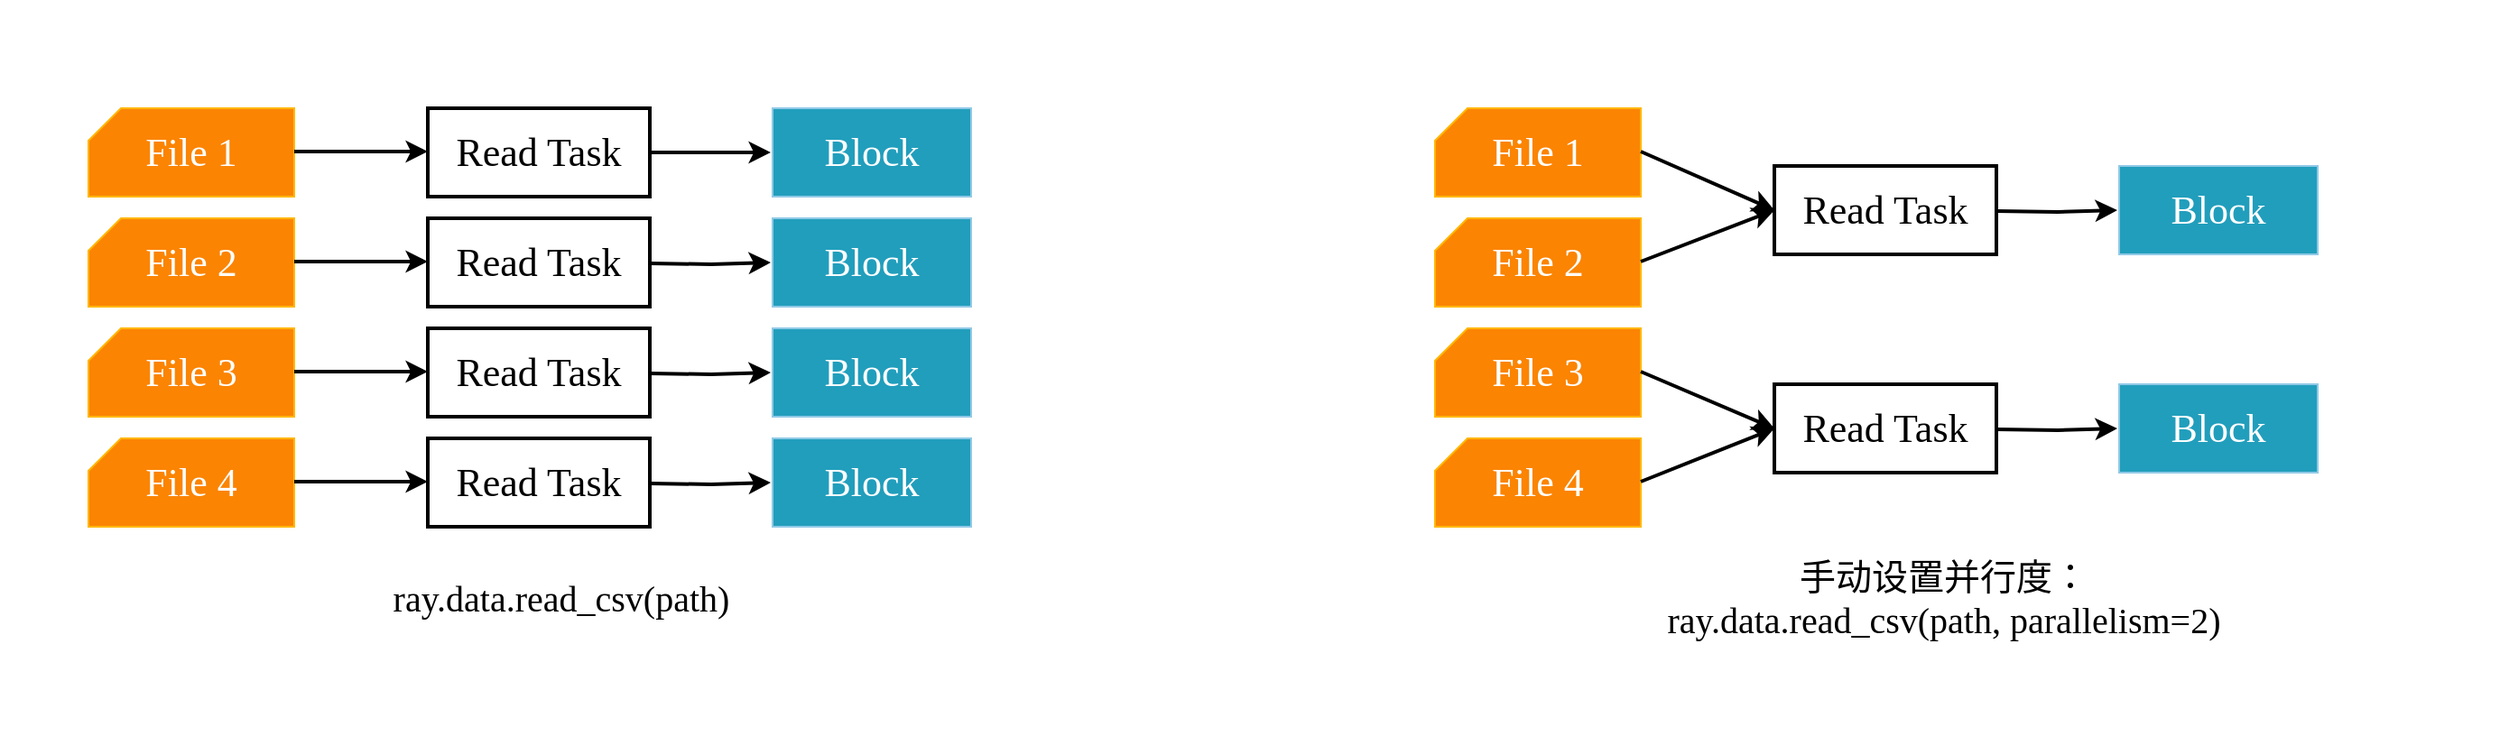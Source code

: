 <mxfile version="22.1.18" type="device">
  <diagram name="第 1 页" id="RiyzWxT4RloGqWYnUwmC">
    <mxGraphModel dx="852" dy="553" grid="0" gridSize="10" guides="1" tooltips="1" connect="1" arrows="1" fold="1" page="1" pageScale="1" pageWidth="1654" pageHeight="2336" math="0" shadow="0">
      <root>
        <mxCell id="0" />
        <mxCell id="1" parent="0" />
        <mxCell id="L-c4Mu9GiuPDpKp_LTlZ-1" value="" style="rounded=0;whiteSpace=wrap;html=1;strokeColor=none;fillColor=none;" parent="1" vertex="1">
          <mxGeometry x="125" y="395" width="1384" height="407" as="geometry" />
        </mxCell>
        <mxCell id="P8Mqd3i1ZP-7e1r_wHSP-1" value="&lt;font color=&quot;#ffffff&quot; style=&quot;font-size: 22px;&quot; face=&quot;Times New Roman&quot;&gt;File 1&lt;/font&gt;" style="shape=card;whiteSpace=wrap;html=1;size=18;fillColor=#FB8402;strokeColor=#FFB703;fontSize=22;" parent="1" vertex="1">
          <mxGeometry x="174" y="455" width="114" height="49" as="geometry" />
        </mxCell>
        <mxCell id="P8Mqd3i1ZP-7e1r_wHSP-2" value="&lt;font color=&quot;#ffffff&quot; style=&quot;font-size: 22px;&quot; face=&quot;Times New Roman&quot;&gt;File 2&lt;/font&gt;" style="shape=card;whiteSpace=wrap;html=1;size=18;fillColor=#FB8402;strokeColor=#FFB703;fontSize=22;" parent="1" vertex="1">
          <mxGeometry x="174" y="516" width="114" height="49" as="geometry" />
        </mxCell>
        <mxCell id="P8Mqd3i1ZP-7e1r_wHSP-3" value="&lt;font color=&quot;#ffffff&quot; style=&quot;font-size: 22px;&quot; face=&quot;Times New Roman&quot;&gt;File 3&lt;/font&gt;" style="shape=card;whiteSpace=wrap;html=1;size=18;fillColor=#FB8402;strokeColor=#FFB703;fontSize=22;" parent="1" vertex="1">
          <mxGeometry x="174" y="577" width="114" height="49" as="geometry" />
        </mxCell>
        <mxCell id="P8Mqd3i1ZP-7e1r_wHSP-4" value="&lt;font color=&quot;#ffffff&quot; style=&quot;font-size: 22px;&quot; face=&quot;Times New Roman&quot;&gt;File 4&lt;/font&gt;" style="shape=card;whiteSpace=wrap;html=1;size=18;fillColor=#FB8402;strokeColor=#FFB703;fontSize=22;" parent="1" vertex="1">
          <mxGeometry x="174" y="638" width="114" height="49" as="geometry" />
        </mxCell>
        <mxCell id="P8Mqd3i1ZP-7e1r_wHSP-5" value="" style="endArrow=classic;html=1;rounded=0;strokeWidth=2;fontSize=22;" parent="1" edge="1">
          <mxGeometry width="50" height="50" relative="1" as="geometry">
            <mxPoint x="288" y="479" as="sourcePoint" />
            <mxPoint x="362" y="479" as="targetPoint" />
          </mxGeometry>
        </mxCell>
        <mxCell id="P8Mqd3i1ZP-7e1r_wHSP-6" value="" style="endArrow=classic;html=1;rounded=0;strokeWidth=2;fontSize=22;" parent="1" edge="1">
          <mxGeometry width="50" height="50" relative="1" as="geometry">
            <mxPoint x="288" y="540" as="sourcePoint" />
            <mxPoint x="362" y="540" as="targetPoint" />
          </mxGeometry>
        </mxCell>
        <mxCell id="P8Mqd3i1ZP-7e1r_wHSP-7" value="" style="endArrow=classic;html=1;rounded=0;strokeWidth=2;fontSize=22;" parent="1" edge="1">
          <mxGeometry width="50" height="50" relative="1" as="geometry">
            <mxPoint x="288" y="601" as="sourcePoint" />
            <mxPoint x="362" y="601" as="targetPoint" />
          </mxGeometry>
        </mxCell>
        <mxCell id="P8Mqd3i1ZP-7e1r_wHSP-8" value="" style="endArrow=classic;html=1;rounded=0;strokeWidth=2;fontSize=22;" parent="1" edge="1">
          <mxGeometry width="50" height="50" relative="1" as="geometry">
            <mxPoint x="288" y="662" as="sourcePoint" />
            <mxPoint x="362" y="662" as="targetPoint" />
          </mxGeometry>
        </mxCell>
        <mxCell id="P8Mqd3i1ZP-7e1r_wHSP-17" style="edgeStyle=orthogonalEdgeStyle;rounded=0;orthogonalLoop=1;jettySize=auto;html=1;strokeWidth=2;fontSize=22;" parent="1" source="P8Mqd3i1ZP-7e1r_wHSP-9" edge="1">
          <mxGeometry relative="1" as="geometry">
            <mxPoint x="552" y="479.5" as="targetPoint" />
          </mxGeometry>
        </mxCell>
        <mxCell id="P8Mqd3i1ZP-7e1r_wHSP-9" value="&lt;font style=&quot;font-size: 22px;&quot; face=&quot;Times New Roman&quot;&gt;Read Task&lt;/font&gt;" style="rounded=0;whiteSpace=wrap;html=1;strokeWidth=2;fontSize=22;" parent="1" vertex="1">
          <mxGeometry x="362" y="455" width="123" height="49" as="geometry" />
        </mxCell>
        <mxCell id="P8Mqd3i1ZP-7e1r_wHSP-13" value="&lt;font style=&quot;font-size: 22px;&quot; face=&quot;Times New Roman&quot;&gt;Read Task&lt;/font&gt;" style="rounded=0;whiteSpace=wrap;html=1;strokeWidth=2;fontSize=22;" parent="1" vertex="1">
          <mxGeometry x="362" y="516" width="123" height="49" as="geometry" />
        </mxCell>
        <mxCell id="P8Mqd3i1ZP-7e1r_wHSP-14" value="&lt;font style=&quot;font-size: 22px;&quot; face=&quot;Times New Roman&quot;&gt;Read Task&lt;/font&gt;" style="rounded=0;whiteSpace=wrap;html=1;strokeWidth=2;fontSize=22;" parent="1" vertex="1">
          <mxGeometry x="362" y="577" width="123" height="49" as="geometry" />
        </mxCell>
        <mxCell id="P8Mqd3i1ZP-7e1r_wHSP-15" value="&lt;font style=&quot;font-size: 22px;&quot; face=&quot;Times New Roman&quot;&gt;Read Task&lt;/font&gt;" style="rounded=0;whiteSpace=wrap;html=1;strokeWidth=2;fontSize=22;" parent="1" vertex="1">
          <mxGeometry x="362" y="638" width="123" height="49" as="geometry" />
        </mxCell>
        <mxCell id="P8Mqd3i1ZP-7e1r_wHSP-16" value="&lt;font style=&quot;font-size: 22px;&quot; face=&quot;Times New Roman&quot; color=&quot;#ffffff&quot;&gt;Block&lt;/font&gt;" style="rounded=0;whiteSpace=wrap;html=1;fillColor=#219EBC;strokeColor=#90C9E6;fontSize=22;" parent="1" vertex="1">
          <mxGeometry x="553" y="455" width="110" height="49" as="geometry" />
        </mxCell>
        <mxCell id="P8Mqd3i1ZP-7e1r_wHSP-18" style="edgeStyle=orthogonalEdgeStyle;rounded=0;orthogonalLoop=1;jettySize=auto;html=1;strokeWidth=2;fontSize=22;" parent="1" edge="1">
          <mxGeometry relative="1" as="geometry">
            <mxPoint x="552" y="540.5" as="targetPoint" />
            <mxPoint x="485" y="541" as="sourcePoint" />
          </mxGeometry>
        </mxCell>
        <mxCell id="P8Mqd3i1ZP-7e1r_wHSP-19" value="&lt;font style=&quot;font-size: 22px;&quot; face=&quot;Times New Roman&quot; color=&quot;#ffffff&quot;&gt;Block&lt;/font&gt;" style="rounded=0;whiteSpace=wrap;html=1;fillColor=#219EBC;strokeColor=#90C9E6;fontSize=22;" parent="1" vertex="1">
          <mxGeometry x="553" y="516" width="110" height="49" as="geometry" />
        </mxCell>
        <mxCell id="P8Mqd3i1ZP-7e1r_wHSP-20" style="edgeStyle=orthogonalEdgeStyle;rounded=0;orthogonalLoop=1;jettySize=auto;html=1;strokeWidth=2;fontSize=22;" parent="1" edge="1">
          <mxGeometry relative="1" as="geometry">
            <mxPoint x="552" y="601.5" as="targetPoint" />
            <mxPoint x="485" y="602" as="sourcePoint" />
          </mxGeometry>
        </mxCell>
        <mxCell id="P8Mqd3i1ZP-7e1r_wHSP-21" value="&lt;font style=&quot;font-size: 22px;&quot; face=&quot;Times New Roman&quot; color=&quot;#ffffff&quot;&gt;Block&lt;/font&gt;" style="rounded=0;whiteSpace=wrap;html=1;fillColor=#219EBC;strokeColor=#90C9E6;fontSize=22;" parent="1" vertex="1">
          <mxGeometry x="553" y="577" width="110" height="49" as="geometry" />
        </mxCell>
        <mxCell id="P8Mqd3i1ZP-7e1r_wHSP-22" style="edgeStyle=orthogonalEdgeStyle;rounded=0;orthogonalLoop=1;jettySize=auto;html=1;strokeWidth=2;fontSize=22;" parent="1" edge="1">
          <mxGeometry relative="1" as="geometry">
            <mxPoint x="552" y="662.5" as="targetPoint" />
            <mxPoint x="485" y="663" as="sourcePoint" />
          </mxGeometry>
        </mxCell>
        <mxCell id="P8Mqd3i1ZP-7e1r_wHSP-23" value="&lt;font style=&quot;font-size: 22px;&quot; face=&quot;Times New Roman&quot; color=&quot;#ffffff&quot;&gt;Block&lt;/font&gt;" style="rounded=0;whiteSpace=wrap;html=1;fillColor=#219EBC;strokeColor=#90C9E6;fontSize=22;" parent="1" vertex="1">
          <mxGeometry x="553" y="638" width="110" height="49" as="geometry" />
        </mxCell>
        <mxCell id="P8Mqd3i1ZP-7e1r_wHSP-24" value="&lt;font color=&quot;#ffffff&quot; style=&quot;font-size: 22px;&quot; face=&quot;Times New Roman&quot;&gt;File 1&lt;/font&gt;" style="shape=card;whiteSpace=wrap;html=1;size=18;fillColor=#FB8402;strokeColor=#FFB703;fontSize=22;" parent="1" vertex="1">
          <mxGeometry x="920" y="455" width="114" height="49" as="geometry" />
        </mxCell>
        <mxCell id="P8Mqd3i1ZP-7e1r_wHSP-25" value="&lt;font color=&quot;#ffffff&quot; style=&quot;font-size: 22px;&quot; face=&quot;Times New Roman&quot;&gt;File 2&lt;/font&gt;" style="shape=card;whiteSpace=wrap;html=1;size=18;fillColor=#FB8402;strokeColor=#FFB703;fontSize=22;" parent="1" vertex="1">
          <mxGeometry x="920" y="516" width="114" height="49" as="geometry" />
        </mxCell>
        <mxCell id="P8Mqd3i1ZP-7e1r_wHSP-26" value="&lt;font color=&quot;#ffffff&quot; style=&quot;font-size: 22px;&quot; face=&quot;Times New Roman&quot;&gt;File 3&lt;/font&gt;" style="shape=card;whiteSpace=wrap;html=1;size=18;fillColor=#FB8402;strokeColor=#FFB703;fontSize=22;" parent="1" vertex="1">
          <mxGeometry x="920" y="577" width="114" height="49" as="geometry" />
        </mxCell>
        <mxCell id="P8Mqd3i1ZP-7e1r_wHSP-27" value="&lt;font color=&quot;#ffffff&quot; style=&quot;font-size: 22px;&quot; face=&quot;Times New Roman&quot;&gt;File 4&lt;/font&gt;" style="shape=card;whiteSpace=wrap;html=1;size=18;fillColor=#FB8402;strokeColor=#FFB703;fontSize=22;" parent="1" vertex="1">
          <mxGeometry x="920" y="638" width="114" height="49" as="geometry" />
        </mxCell>
        <mxCell id="P8Mqd3i1ZP-7e1r_wHSP-28" value="" style="endArrow=classic;html=1;rounded=0;strokeWidth=2;entryX=0;entryY=0.5;entryDx=0;entryDy=0;fontSize=22;" parent="1" target="P8Mqd3i1ZP-7e1r_wHSP-34" edge="1">
          <mxGeometry width="50" height="50" relative="1" as="geometry">
            <mxPoint x="1034" y="479" as="sourcePoint" />
            <mxPoint x="1108" y="479" as="targetPoint" />
          </mxGeometry>
        </mxCell>
        <mxCell id="P8Mqd3i1ZP-7e1r_wHSP-29" value="" style="endArrow=classic;html=1;rounded=0;strokeWidth=2;entryX=0;entryY=0.5;entryDx=0;entryDy=0;fontSize=22;" parent="1" target="P8Mqd3i1ZP-7e1r_wHSP-34" edge="1">
          <mxGeometry width="50" height="50" relative="1" as="geometry">
            <mxPoint x="1034" y="540" as="sourcePoint" />
            <mxPoint x="1108" y="540" as="targetPoint" />
          </mxGeometry>
        </mxCell>
        <mxCell id="P8Mqd3i1ZP-7e1r_wHSP-30" value="" style="endArrow=classic;html=1;rounded=0;strokeWidth=2;entryX=0;entryY=0.5;entryDx=0;entryDy=0;fontSize=22;" parent="1" target="P8Mqd3i1ZP-7e1r_wHSP-35" edge="1">
          <mxGeometry width="50" height="50" relative="1" as="geometry">
            <mxPoint x="1034" y="601" as="sourcePoint" />
            <mxPoint x="1108" y="601" as="targetPoint" />
          </mxGeometry>
        </mxCell>
        <mxCell id="P8Mqd3i1ZP-7e1r_wHSP-31" value="" style="endArrow=classic;html=1;rounded=0;strokeWidth=2;entryX=0;entryY=0.5;entryDx=0;entryDy=0;fontSize=22;" parent="1" target="P8Mqd3i1ZP-7e1r_wHSP-35" edge="1">
          <mxGeometry width="50" height="50" relative="1" as="geometry">
            <mxPoint x="1034" y="662" as="sourcePoint" />
            <mxPoint x="1108" y="662" as="targetPoint" />
          </mxGeometry>
        </mxCell>
        <mxCell id="P8Mqd3i1ZP-7e1r_wHSP-34" value="&lt;font style=&quot;font-size: 22px;&quot; face=&quot;Times New Roman&quot;&gt;Read Task&lt;/font&gt;" style="rounded=0;whiteSpace=wrap;html=1;strokeWidth=2;fontSize=22;" parent="1" vertex="1">
          <mxGeometry x="1108" y="487" width="123" height="49" as="geometry" />
        </mxCell>
        <mxCell id="P8Mqd3i1ZP-7e1r_wHSP-35" value="&lt;font style=&quot;font-size: 22px;&quot; face=&quot;Times New Roman&quot;&gt;Read Task&lt;/font&gt;" style="rounded=0;whiteSpace=wrap;html=1;strokeWidth=2;fontSize=22;" parent="1" vertex="1">
          <mxGeometry x="1108" y="608" width="123" height="49" as="geometry" />
        </mxCell>
        <mxCell id="P8Mqd3i1ZP-7e1r_wHSP-38" style="edgeStyle=orthogonalEdgeStyle;rounded=0;orthogonalLoop=1;jettySize=auto;html=1;strokeWidth=2;fontSize=22;" parent="1" edge="1">
          <mxGeometry relative="1" as="geometry">
            <mxPoint x="1298" y="511.5" as="targetPoint" />
            <mxPoint x="1231" y="512" as="sourcePoint" />
          </mxGeometry>
        </mxCell>
        <mxCell id="P8Mqd3i1ZP-7e1r_wHSP-39" value="&lt;font style=&quot;font-size: 22px;&quot; face=&quot;Times New Roman&quot; color=&quot;#ffffff&quot;&gt;Block&lt;/font&gt;" style="rounded=0;whiteSpace=wrap;html=1;fillColor=#219EBC;strokeColor=#90C9E6;fontSize=22;" parent="1" vertex="1">
          <mxGeometry x="1299" y="487" width="110" height="49" as="geometry" />
        </mxCell>
        <mxCell id="P8Mqd3i1ZP-7e1r_wHSP-40" style="edgeStyle=orthogonalEdgeStyle;rounded=0;orthogonalLoop=1;jettySize=auto;html=1;strokeWidth=2;fontSize=22;" parent="1" edge="1">
          <mxGeometry relative="1" as="geometry">
            <mxPoint x="1298" y="632.5" as="targetPoint" />
            <mxPoint x="1231" y="633" as="sourcePoint" />
          </mxGeometry>
        </mxCell>
        <mxCell id="P8Mqd3i1ZP-7e1r_wHSP-41" value="&lt;font style=&quot;font-size: 22px;&quot; face=&quot;Times New Roman&quot; color=&quot;#ffffff&quot;&gt;Block&lt;/font&gt;" style="rounded=0;whiteSpace=wrap;html=1;fillColor=#219EBC;strokeColor=#90C9E6;fontSize=22;" parent="1" vertex="1">
          <mxGeometry x="1299" y="608" width="110" height="49" as="geometry" />
        </mxCell>
        <mxCell id="P8Mqd3i1ZP-7e1r_wHSP-44" value="&lt;div style=&quot;font-size: 20px;&quot;&gt;&lt;span style=&quot;background-color: initial;&quot;&gt;&lt;font face=&quot;Garamond&quot;&gt;ray.data.read_csv(path)&lt;/font&gt;&lt;/span&gt;&lt;br&gt;&lt;/div&gt;" style="text;html=1;strokeColor=none;fillColor=none;align=center;verticalAlign=middle;whiteSpace=wrap;rounded=0;" parent="1" vertex="1">
          <mxGeometry x="216" y="695" width="440" height="62" as="geometry" />
        </mxCell>
        <mxCell id="P8Mqd3i1ZP-7e1r_wHSP-45" value="&lt;div style=&quot;font-size: 20px;&quot;&gt;&lt;div&gt;&lt;font face=&quot;Times New Roman&quot;&gt;手动设置并行度：&lt;/font&gt;&lt;/div&gt;&lt;div&gt;&lt;font face=&quot;Garamond&quot;&gt;ray.data.read_csv(path, parallelism=2)&lt;/font&gt;&lt;/div&gt;&lt;/div&gt;" style="text;html=1;strokeColor=none;fillColor=none;align=center;verticalAlign=middle;whiteSpace=wrap;rounded=0;" parent="1" vertex="1">
          <mxGeometry x="982" y="695" width="440" height="62" as="geometry" />
        </mxCell>
      </root>
    </mxGraphModel>
  </diagram>
</mxfile>
